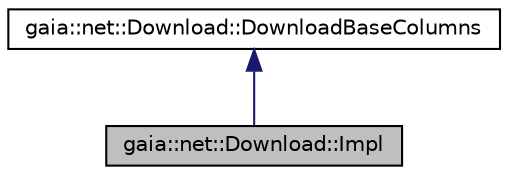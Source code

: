 digraph G
{
  edge [fontname="Helvetica",fontsize="10",labelfontname="Helvetica",labelfontsize="10"];
  node [fontname="Helvetica",fontsize="10",shape=record];
  Node1 [label="gaia::net::Download::Impl",height=0.2,width=0.4,color="black", fillcolor="grey75", style="filled" fontcolor="black"];
  Node2 -> Node1 [dir=back,color="midnightblue",fontsize="10",style="solid",fontname="Helvetica"];
  Node2 [label="gaia::net::Download::DownloadBaseColumns",height=0.2,width=0.4,color="black", fillcolor="white", style="filled",URL="$df/d50/classgaia_1_1net_1_1_download_1_1_download_base_columns.html"];
}
